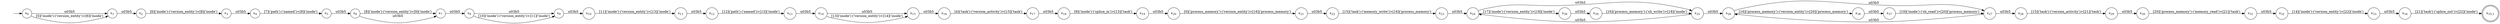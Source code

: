 digraph NFA {
    rankdir = LR;
    I [style = invis];
    I -> S0;
    S0 [label = <s<sub>0</sub>>, shape = circle];
    S1 [label = <s<sub>1</sub>>, shape = circle];
    S2 [label = <s<sub>2</sub>>, shape = circle];
    S3 [label = <s<sub>3</sub>>, shape = circle];
    S4 [label = <s<sub>4</sub>>, shape = circle];
    S5 [label = <s<sub>5</sub>>, shape = circle];
    S6 [label = <s<sub>6</sub>>, shape = circle];
    S7 [label = <s<sub>7</sub>>, shape = circle];
    S8 [label = <s<sub>8</sub>>, shape = circle];
    S9 [label = <s<sub>9</sub>>, shape = circle];
    S10 [label = <s<sub>10</sub>>, shape = circle];
    S11 [label = <s<sub>11</sub>>, shape = circle];
    S12 [label = <s<sub>12</sub>>, shape = circle];
    S13 [label = <s<sub>13</sub>>, shape = circle];
    S14 [label = <s<sub>14</sub>>, shape = circle];
    S15 [label = <s<sub>15</sub>>, shape = circle];
    S16 [label = <s<sub>16</sub>>, shape = circle];
    S17 [label = <s<sub>17</sub>>, shape = circle];
    S18 [label = <s<sub>18</sub>>, shape = circle];
    S19 [label = <s<sub>19</sub>>, shape = circle];
    S20 [label = <s<sub>20</sub>>, shape = circle];
    S21 [label = <s<sub>21</sub>>, shape = circle];
    S22 [label = <s<sub>22</sub>>, shape = circle];
    S23 [label = <s<sub>23</sub>>, shape = circle];
    S24 [label = <s<sub>24</sub>>, shape = circle];
    S25 [label = <s<sub>25</sub>>, shape = circle];
    S25 -> S24 [label = "\u03b5"];
    S26 [label = <s<sub>26</sub>>, shape = circle];
    S27 [label = <s<sub>27</sub>>, shape = circle];
    S27 -> S26 [label = "\u03b5"];
    S28 [label = <s<sub>28</sub>>, shape = circle];
    S29 [label = <s<sub>29</sub>>, shape = circle];
    S30 [label = <s<sub>30</sub>>, shape = circle];
    S31 [label = <s<sub>31</sub>>, shape = circle];
    S32 [label = <s<sub>32</sub>>, shape = circle];
    S33 [label = <s<sub>33</sub>>, shape = circle];
    S34 [label = <s<sub>34</sub>>, shape = circle];
    S35 [label = <s<sub>35,1</sub>>, shape = circle, peripheries = 2];
    S34 -> S35 [label = "[21]('task')-('splice_out')>[22]('inode')"];
    S33 -> S34 [label = "\u03b5"];
    S32 -> S33 [label = "[14]('inode')-('version_entity')>[22]('inode')"];
    S31 -> S32 [label = "\u03b5"];
    S30 -> S31 [label = "[20]('process_memory')-('memory_read')>[21]('task')"];
    S29 -> S30 [label = "\u03b5"];
    S28 -> S29 [label = "[15]('task')-('version_activity')>[21]('task')"];
    S27 -> S28 [label = "\u03b5"];
    S26 -> S27 [label = "\u03b5"];
    S36 [label = <s<sub>36</sub>>, shape = circle];
    S37 [label = <s<sub>37</sub>>, shape = circle];
    S37 -> S27 [label = "[19]('inode')-('sh_read')>[20]('process_memory')"];
    S36 -> S37 [label = "\u03b5"];
    S26 -> S36 [label = "[16]('process_memory')-('version_entity')>[20]('process_memory')"];
    S25 -> S26 [label = "\u03b5"];
    S24 -> S25 [label = "\u03b5"];
    S38 [label = <s<sub>38</sub>>, shape = circle];
    S39 [label = <s<sub>39</sub>>, shape = circle];
    S39 -> S25 [label = "[16]('process_memory')-('sh_write')>[18]('inode')"];
    S38 -> S39 [label = "\u03b5"];
    S24 -> S38 [label = "[17]('inode')-('version_entity')>[18]('inode')"];
    S23 -> S24 [label = "\u03b5"];
    S22 -> S23 [label = "[15]('task')-('memory_write')>[16]('process_memory')"];
    S21 -> S22 [label = "\u03b5"];
    S20 -> S21 [label = "[0]('process_memory')-('version_entity')>[16]('process_memory')"];
    S19 -> S20 [label = "\u03b5"];
    S18 -> S19 [label = "[9]('inode')-('splice_in')>[15]('task')"];
    S17 -> S18 [label = "\u03b5"];
    S16 -> S17 [label = "[4]('task')-('version_activity')>[15]('task')"];
    S15 -> S16 [label = "\u03b5"];
    S14 -> S15 [label = "\u03b5"];
    S14 -> S15 [label = "[13]('inode')-('version_entity')>[14]('inode')"];
    S13 -> S14 [label = "\u03b5"];
    S12 -> S13 [label = "[12]('path')-('named')>[13]('inode')"];
    S11 -> S12 [label = "\u03b5"];
    S10 -> S11 [label = "[11]('inode')-('version_entity')>[13]('inode')"];
    S9 -> S10 [label = "\u03b5"];
    S8 -> S9 [label = "\u03b5"];
    S8 -> S9 [label = "[10]('inode')-('version_entity')>[11]('inode')"];
    S7 -> S8 [label = "\u03b5"];
    S6 -> S7 [label = "[8]('inode')-('version_entity')>[9]('inode')"];
    S6 -> S7 [label = "\u03b5"];
    S5 -> S6 [label = "\u03b5"];
    S4 -> S5 [label = "[7]('path')-('named')>[8]('inode')"];
    S3 -> S4 [label = "\u03b5"];
    S2 -> S3 [label = "[6]('inode')-('version_entity')>[8]('inode')"];
    S1 -> S2 [label = "\u03b5"];
    S0 -> S1 [label = "\u03b5"];
    S0 -> S1 [label = "[5]('inode')-('version_entity')>[6]('inode')"];
}
